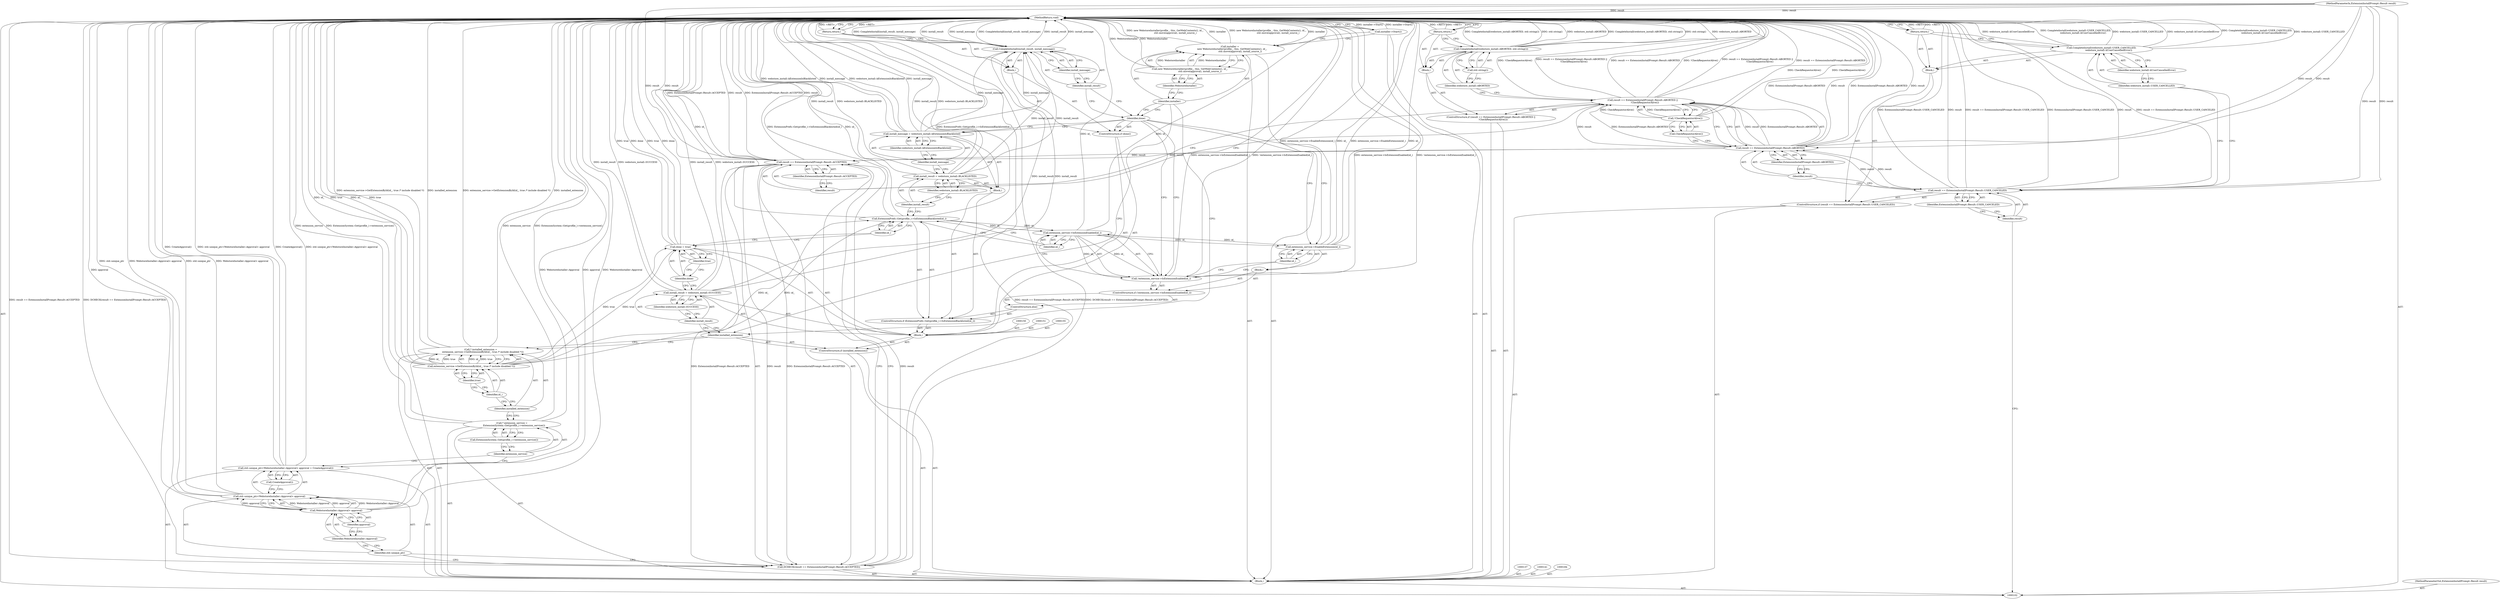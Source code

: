 digraph "0_Chrome_d30a8bd191f17b61938fc87890bffc80049b0774_5" {
"1000190" [label="(MethodReturn,void)"];
"1000121" [label="(Block,)"];
"1000119" [label="(Call,!CheckRequestorAlive())"];
"1000120" [label="(Call,CheckRequestorAlive())"];
"1000123" [label="(Identifier,webstore_install::ABORTED)"];
"1000122" [label="(Call,CompleteInstall(webstore_install::ABORTED, std::string()))"];
"1000124" [label="(Call,std::string())"];
"1000125" [label="(Return,return;)"];
"1000129" [label="(Identifier,ExtensionInstallPrompt::Result::ACCEPTED)"];
"1000126" [label="(Call,DCHECK(result == ExtensionInstallPrompt::Result::ACCEPTED))"];
"1000127" [label="(Call,result == ExtensionInstallPrompt::Result::ACCEPTED)"];
"1000128" [label="(Identifier,result)"];
"1000133" [label="(Call,WebstoreInstaller::Approval> approval)"];
"1000134" [label="(Identifier,WebstoreInstaller::Approval)"];
"1000130" [label="(Call,std::unique_ptr<WebstoreInstaller::Approval> approval = CreateApproval())"];
"1000131" [label="(Call,std::unique_ptr<WebstoreInstaller::Approval> approval)"];
"1000132" [label="(Identifier,std::unique_ptr)"];
"1000135" [label="(Identifier,approval)"];
"1000136" [label="(Call,CreateApproval())"];
"1000138" [label="(Call,* extension_service =\n      ExtensionSystem::Get(profile_)->extension_service())"];
"1000139" [label="(Identifier,extension_service)"];
"1000104" [label="(Block,)"];
"1000103" [label="(MethodParameterIn,ExtensionInstallPrompt::Result result)"];
"1000275" [label="(MethodParameterOut,ExtensionInstallPrompt::Result result)"];
"1000140" [label="(Call,ExtensionSystem::Get(profile_)->extension_service())"];
"1000142" [label="(Call,* installed_extension =\n      extension_service->GetExtensionById(id_, true /* include disabled */))"];
"1000143" [label="(Identifier,installed_extension)"];
"1000145" [label="(Identifier,id_)"];
"1000146" [label="(Identifier,true)"];
"1000144" [label="(Call,extension_service->GetExtensionById(id_, true /* include disabled */))"];
"1000147" [label="(ControlStructure,if (installed_extension))"];
"1000148" [label="(Identifier,installed_extension)"];
"1000152" [label="(Call,install_result = webstore_install::SUCCESS)"];
"1000153" [label="(Identifier,install_result)"];
"1000154" [label="(Identifier,webstore_install::SUCCESS)"];
"1000158" [label="(Identifier,true)"];
"1000149" [label="(Block,)"];
"1000156" [label="(Call,done = true)"];
"1000157" [label="(Identifier,done)"];
"1000159" [label="(ControlStructure,if (ExtensionPrefs::Get(profile_)->IsExtensionBlacklisted(id_)))"];
"1000161" [label="(Identifier,id_)"];
"1000162" [label="(Block,)"];
"1000160" [label="(Call,ExtensionPrefs::Get(profile_)->IsExtensionBlacklisted(id_))"];
"1000165" [label="(Identifier,webstore_install::BLACKLISTED)"];
"1000163" [label="(Call,install_result = webstore_install::BLACKLISTED)"];
"1000164" [label="(Identifier,install_result)"];
"1000108" [label="(Identifier,ExtensionInstallPrompt::Result::USER_CANCELED)"];
"1000105" [label="(ControlStructure,if (result == ExtensionInstallPrompt::Result::USER_CANCELED))"];
"1000109" [label="(Block,)"];
"1000106" [label="(Call,result == ExtensionInstallPrompt::Result::USER_CANCELED)"];
"1000107" [label="(Identifier,result)"];
"1000168" [label="(Identifier,webstore_install::kExtensionIsBlacklisted)"];
"1000166" [label="(Call,install_message = webstore_install::kExtensionIsBlacklisted)"];
"1000167" [label="(Identifier,install_message)"];
"1000170" [label="(ControlStructure,if (!extension_service->IsExtensionEnabled(id_)))"];
"1000171" [label="(Call,!extension_service->IsExtensionEnabled(id_))"];
"1000172" [label="(Call,extension_service->IsExtensionEnabled(id_))"];
"1000173" [label="(Identifier,id_)"];
"1000174" [label="(Block,)"];
"1000169" [label="(ControlStructure,else)"];
"1000176" [label="(Identifier,id_)"];
"1000175" [label="(Call,extension_service->EnableExtension(id_))"];
"1000179" [label="(Block,)"];
"1000177" [label="(ControlStructure,if (done))"];
"1000178" [label="(Identifier,done)"];
"1000181" [label="(Identifier,install_result)"];
"1000182" [label="(Identifier,install_message)"];
"1000180" [label="(Call,CompleteInstall(install_result, install_message))"];
"1000183" [label="(Return,return;)"];
"1000111" [label="(Identifier,webstore_install::USER_CANCELLED)"];
"1000110" [label="(Call,CompleteInstall(webstore_install::USER_CANCELLED,\n                    webstore_install::kUserCancelledError))"];
"1000185" [label="(Call,installer =\n      new WebstoreInstaller(profile_, this, GetWebContents(), id_,\n                            std::move(approval), install_source_))"];
"1000186" [label="(Identifier,installer)"];
"1000188" [label="(Identifier,WebstoreInstaller)"];
"1000187" [label="(Call,new WebstoreInstaller(profile_, this, GetWebContents(), id_,\n                            std::move(approval), install_source_))"];
"1000189" [label="(Call,installer->Start())"];
"1000112" [label="(Identifier,webstore_install::kUserCancelledError)"];
"1000113" [label="(Return,return;)"];
"1000118" [label="(Identifier,ExtensionInstallPrompt::Result::ABORTED)"];
"1000114" [label="(ControlStructure,if (result == ExtensionInstallPrompt::Result::ABORTED ||\n      !CheckRequestorAlive()))"];
"1000115" [label="(Call,result == ExtensionInstallPrompt::Result::ABORTED ||\n      !CheckRequestorAlive())"];
"1000116" [label="(Call,result == ExtensionInstallPrompt::Result::ABORTED)"];
"1000117" [label="(Identifier,result)"];
"1000190" -> "1000102"  [label="AST: "];
"1000190" -> "1000113"  [label="CFG: "];
"1000190" -> "1000125"  [label="CFG: "];
"1000190" -> "1000183"  [label="CFG: "];
"1000190" -> "1000189"  [label="CFG: "];
"1000183" -> "1000190"  [label="DDG: <RET>"];
"1000125" -> "1000190"  [label="DDG: <RET>"];
"1000113" -> "1000190"  [label="DDG: <RET>"];
"1000106" -> "1000190"  [label="DDG: ExtensionInstallPrompt::Result::USER_CANCELED"];
"1000106" -> "1000190"  [label="DDG: result"];
"1000106" -> "1000190"  [label="DDG: result == ExtensionInstallPrompt::Result::USER_CANCELED"];
"1000156" -> "1000190"  [label="DDG: done"];
"1000156" -> "1000190"  [label="DDG: true"];
"1000180" -> "1000190"  [label="DDG: install_result"];
"1000180" -> "1000190"  [label="DDG: install_message"];
"1000180" -> "1000190"  [label="DDG: CompleteInstall(install_result, install_message)"];
"1000175" -> "1000190"  [label="DDG: id_"];
"1000175" -> "1000190"  [label="DDG: extension_service->EnableExtension(id_)"];
"1000116" -> "1000190"  [label="DDG: ExtensionInstallPrompt::Result::ABORTED"];
"1000116" -> "1000190"  [label="DDG: result"];
"1000152" -> "1000190"  [label="DDG: webstore_install::SUCCESS"];
"1000152" -> "1000190"  [label="DDG: install_result"];
"1000115" -> "1000190"  [label="DDG: !CheckRequestorAlive()"];
"1000115" -> "1000190"  [label="DDG: result == ExtensionInstallPrompt::Result::ABORTED ||\n      !CheckRequestorAlive()"];
"1000115" -> "1000190"  [label="DDG: result == ExtensionInstallPrompt::Result::ABORTED"];
"1000187" -> "1000190"  [label="DDG: WebstoreInstaller"];
"1000166" -> "1000190"  [label="DDG: webstore_install::kExtensionIsBlacklisted"];
"1000166" -> "1000190"  [label="DDG: install_message"];
"1000163" -> "1000190"  [label="DDG: install_result"];
"1000163" -> "1000190"  [label="DDG: webstore_install::BLACKLISTED"];
"1000185" -> "1000190"  [label="DDG: installer"];
"1000185" -> "1000190"  [label="DDG: new WebstoreInstaller(profile_, this, GetWebContents(), id_,\n                            std::move(approval), install_source_)"];
"1000126" -> "1000190"  [label="DDG: DCHECK(result == ExtensionInstallPrompt::Result::ACCEPTED)"];
"1000126" -> "1000190"  [label="DDG: result == ExtensionInstallPrompt::Result::ACCEPTED"];
"1000171" -> "1000190"  [label="DDG: extension_service->IsExtensionEnabled(id_)"];
"1000171" -> "1000190"  [label="DDG: !extension_service->IsExtensionEnabled(id_)"];
"1000160" -> "1000190"  [label="DDG: ExtensionPrefs::Get(profile_)->IsExtensionBlacklisted(id_)"];
"1000160" -> "1000190"  [label="DDG: id_"];
"1000189" -> "1000190"  [label="DDG: installer->Start()"];
"1000122" -> "1000190"  [label="DDG: webstore_install::ABORTED"];
"1000122" -> "1000190"  [label="DDG: CompleteInstall(webstore_install::ABORTED, std::string())"];
"1000122" -> "1000190"  [label="DDG: std::string()"];
"1000131" -> "1000190"  [label="DDG: std::unique_ptr"];
"1000131" -> "1000190"  [label="DDG: WebstoreInstaller::Approval> approval"];
"1000138" -> "1000190"  [label="DDG: extension_service"];
"1000138" -> "1000190"  [label="DDG: ExtensionSystem::Get(profile_)->extension_service()"];
"1000127" -> "1000190"  [label="DDG: ExtensionInstallPrompt::Result::ACCEPTED"];
"1000127" -> "1000190"  [label="DDG: result"];
"1000142" -> "1000190"  [label="DDG: extension_service->GetExtensionById(id_, true /* include disabled */)"];
"1000142" -> "1000190"  [label="DDG: installed_extension"];
"1000133" -> "1000190"  [label="DDG: WebstoreInstaller::Approval"];
"1000133" -> "1000190"  [label="DDG: approval"];
"1000103" -> "1000190"  [label="DDG: result"];
"1000110" -> "1000190"  [label="DDG: webstore_install::kUserCancelledError"];
"1000110" -> "1000190"  [label="DDG: CompleteInstall(webstore_install::USER_CANCELLED,\n                    webstore_install::kUserCancelledError)"];
"1000110" -> "1000190"  [label="DDG: webstore_install::USER_CANCELLED"];
"1000119" -> "1000190"  [label="DDG: CheckRequestorAlive()"];
"1000172" -> "1000190"  [label="DDG: id_"];
"1000130" -> "1000190"  [label="DDG: CreateApproval()"];
"1000130" -> "1000190"  [label="DDG: std::unique_ptr<WebstoreInstaller::Approval> approval"];
"1000144" -> "1000190"  [label="DDG: id_"];
"1000144" -> "1000190"  [label="DDG: true"];
"1000121" -> "1000114"  [label="AST: "];
"1000122" -> "1000121"  [label="AST: "];
"1000125" -> "1000121"  [label="AST: "];
"1000119" -> "1000115"  [label="AST: "];
"1000119" -> "1000120"  [label="CFG: "];
"1000120" -> "1000119"  [label="AST: "];
"1000115" -> "1000119"  [label="CFG: "];
"1000119" -> "1000190"  [label="DDG: CheckRequestorAlive()"];
"1000119" -> "1000115"  [label="DDG: CheckRequestorAlive()"];
"1000120" -> "1000119"  [label="AST: "];
"1000120" -> "1000116"  [label="CFG: "];
"1000119" -> "1000120"  [label="CFG: "];
"1000123" -> "1000122"  [label="AST: "];
"1000123" -> "1000115"  [label="CFG: "];
"1000124" -> "1000123"  [label="CFG: "];
"1000122" -> "1000121"  [label="AST: "];
"1000122" -> "1000124"  [label="CFG: "];
"1000123" -> "1000122"  [label="AST: "];
"1000124" -> "1000122"  [label="AST: "];
"1000125" -> "1000122"  [label="CFG: "];
"1000122" -> "1000190"  [label="DDG: webstore_install::ABORTED"];
"1000122" -> "1000190"  [label="DDG: CompleteInstall(webstore_install::ABORTED, std::string())"];
"1000122" -> "1000190"  [label="DDG: std::string()"];
"1000124" -> "1000122"  [label="AST: "];
"1000124" -> "1000123"  [label="CFG: "];
"1000122" -> "1000124"  [label="CFG: "];
"1000125" -> "1000121"  [label="AST: "];
"1000125" -> "1000122"  [label="CFG: "];
"1000190" -> "1000125"  [label="CFG: "];
"1000125" -> "1000190"  [label="DDG: <RET>"];
"1000129" -> "1000127"  [label="AST: "];
"1000129" -> "1000128"  [label="CFG: "];
"1000127" -> "1000129"  [label="CFG: "];
"1000126" -> "1000104"  [label="AST: "];
"1000126" -> "1000127"  [label="CFG: "];
"1000127" -> "1000126"  [label="AST: "];
"1000132" -> "1000126"  [label="CFG: "];
"1000126" -> "1000190"  [label="DDG: DCHECK(result == ExtensionInstallPrompt::Result::ACCEPTED)"];
"1000126" -> "1000190"  [label="DDG: result == ExtensionInstallPrompt::Result::ACCEPTED"];
"1000127" -> "1000126"  [label="DDG: result"];
"1000127" -> "1000126"  [label="DDG: ExtensionInstallPrompt::Result::ACCEPTED"];
"1000127" -> "1000126"  [label="AST: "];
"1000127" -> "1000129"  [label="CFG: "];
"1000128" -> "1000127"  [label="AST: "];
"1000129" -> "1000127"  [label="AST: "];
"1000126" -> "1000127"  [label="CFG: "];
"1000127" -> "1000190"  [label="DDG: ExtensionInstallPrompt::Result::ACCEPTED"];
"1000127" -> "1000190"  [label="DDG: result"];
"1000127" -> "1000126"  [label="DDG: result"];
"1000127" -> "1000126"  [label="DDG: ExtensionInstallPrompt::Result::ACCEPTED"];
"1000116" -> "1000127"  [label="DDG: result"];
"1000103" -> "1000127"  [label="DDG: result"];
"1000128" -> "1000127"  [label="AST: "];
"1000128" -> "1000115"  [label="CFG: "];
"1000129" -> "1000128"  [label="CFG: "];
"1000133" -> "1000131"  [label="AST: "];
"1000133" -> "1000135"  [label="CFG: "];
"1000134" -> "1000133"  [label="AST: "];
"1000135" -> "1000133"  [label="AST: "];
"1000131" -> "1000133"  [label="CFG: "];
"1000133" -> "1000190"  [label="DDG: WebstoreInstaller::Approval"];
"1000133" -> "1000190"  [label="DDG: approval"];
"1000133" -> "1000131"  [label="DDG: WebstoreInstaller::Approval"];
"1000133" -> "1000131"  [label="DDG: approval"];
"1000134" -> "1000133"  [label="AST: "];
"1000134" -> "1000132"  [label="CFG: "];
"1000135" -> "1000134"  [label="CFG: "];
"1000130" -> "1000104"  [label="AST: "];
"1000130" -> "1000136"  [label="CFG: "];
"1000131" -> "1000130"  [label="AST: "];
"1000136" -> "1000130"  [label="AST: "];
"1000139" -> "1000130"  [label="CFG: "];
"1000130" -> "1000190"  [label="DDG: CreateApproval()"];
"1000130" -> "1000190"  [label="DDG: std::unique_ptr<WebstoreInstaller::Approval> approval"];
"1000131" -> "1000130"  [label="AST: "];
"1000131" -> "1000133"  [label="CFG: "];
"1000132" -> "1000131"  [label="AST: "];
"1000133" -> "1000131"  [label="AST: "];
"1000136" -> "1000131"  [label="CFG: "];
"1000131" -> "1000190"  [label="DDG: std::unique_ptr"];
"1000131" -> "1000190"  [label="DDG: WebstoreInstaller::Approval> approval"];
"1000133" -> "1000131"  [label="DDG: WebstoreInstaller::Approval"];
"1000133" -> "1000131"  [label="DDG: approval"];
"1000132" -> "1000131"  [label="AST: "];
"1000132" -> "1000126"  [label="CFG: "];
"1000134" -> "1000132"  [label="CFG: "];
"1000135" -> "1000133"  [label="AST: "];
"1000135" -> "1000134"  [label="CFG: "];
"1000133" -> "1000135"  [label="CFG: "];
"1000136" -> "1000130"  [label="AST: "];
"1000136" -> "1000131"  [label="CFG: "];
"1000130" -> "1000136"  [label="CFG: "];
"1000138" -> "1000104"  [label="AST: "];
"1000138" -> "1000140"  [label="CFG: "];
"1000139" -> "1000138"  [label="AST: "];
"1000140" -> "1000138"  [label="AST: "];
"1000143" -> "1000138"  [label="CFG: "];
"1000138" -> "1000190"  [label="DDG: extension_service"];
"1000138" -> "1000190"  [label="DDG: ExtensionSystem::Get(profile_)->extension_service()"];
"1000139" -> "1000138"  [label="AST: "];
"1000139" -> "1000130"  [label="CFG: "];
"1000140" -> "1000139"  [label="CFG: "];
"1000104" -> "1000102"  [label="AST: "];
"1000105" -> "1000104"  [label="AST: "];
"1000114" -> "1000104"  [label="AST: "];
"1000126" -> "1000104"  [label="AST: "];
"1000130" -> "1000104"  [label="AST: "];
"1000137" -> "1000104"  [label="AST: "];
"1000138" -> "1000104"  [label="AST: "];
"1000141" -> "1000104"  [label="AST: "];
"1000142" -> "1000104"  [label="AST: "];
"1000147" -> "1000104"  [label="AST: "];
"1000184" -> "1000104"  [label="AST: "];
"1000185" -> "1000104"  [label="AST: "];
"1000189" -> "1000104"  [label="AST: "];
"1000103" -> "1000102"  [label="AST: "];
"1000103" -> "1000190"  [label="DDG: result"];
"1000103" -> "1000106"  [label="DDG: result"];
"1000103" -> "1000116"  [label="DDG: result"];
"1000103" -> "1000127"  [label="DDG: result"];
"1000275" -> "1000102"  [label="AST: "];
"1000140" -> "1000138"  [label="AST: "];
"1000140" -> "1000139"  [label="CFG: "];
"1000138" -> "1000140"  [label="CFG: "];
"1000142" -> "1000104"  [label="AST: "];
"1000142" -> "1000144"  [label="CFG: "];
"1000143" -> "1000142"  [label="AST: "];
"1000144" -> "1000142"  [label="AST: "];
"1000148" -> "1000142"  [label="CFG: "];
"1000142" -> "1000190"  [label="DDG: extension_service->GetExtensionById(id_, true /* include disabled */)"];
"1000142" -> "1000190"  [label="DDG: installed_extension"];
"1000144" -> "1000142"  [label="DDG: id_"];
"1000144" -> "1000142"  [label="DDG: true"];
"1000143" -> "1000142"  [label="AST: "];
"1000143" -> "1000138"  [label="CFG: "];
"1000145" -> "1000143"  [label="CFG: "];
"1000145" -> "1000144"  [label="AST: "];
"1000145" -> "1000143"  [label="CFG: "];
"1000146" -> "1000145"  [label="CFG: "];
"1000146" -> "1000144"  [label="AST: "];
"1000146" -> "1000145"  [label="CFG: "];
"1000144" -> "1000146"  [label="CFG: "];
"1000144" -> "1000142"  [label="AST: "];
"1000144" -> "1000146"  [label="CFG: "];
"1000145" -> "1000144"  [label="AST: "];
"1000146" -> "1000144"  [label="AST: "];
"1000142" -> "1000144"  [label="CFG: "];
"1000144" -> "1000190"  [label="DDG: id_"];
"1000144" -> "1000190"  [label="DDG: true"];
"1000144" -> "1000142"  [label="DDG: id_"];
"1000144" -> "1000142"  [label="DDG: true"];
"1000144" -> "1000156"  [label="DDG: true"];
"1000144" -> "1000160"  [label="DDG: id_"];
"1000147" -> "1000104"  [label="AST: "];
"1000148" -> "1000147"  [label="AST: "];
"1000149" -> "1000147"  [label="AST: "];
"1000148" -> "1000147"  [label="AST: "];
"1000148" -> "1000142"  [label="CFG: "];
"1000153" -> "1000148"  [label="CFG: "];
"1000186" -> "1000148"  [label="CFG: "];
"1000152" -> "1000149"  [label="AST: "];
"1000152" -> "1000154"  [label="CFG: "];
"1000153" -> "1000152"  [label="AST: "];
"1000154" -> "1000152"  [label="AST: "];
"1000157" -> "1000152"  [label="CFG: "];
"1000152" -> "1000190"  [label="DDG: webstore_install::SUCCESS"];
"1000152" -> "1000190"  [label="DDG: install_result"];
"1000152" -> "1000180"  [label="DDG: install_result"];
"1000153" -> "1000152"  [label="AST: "];
"1000153" -> "1000148"  [label="CFG: "];
"1000154" -> "1000153"  [label="CFG: "];
"1000154" -> "1000152"  [label="AST: "];
"1000154" -> "1000153"  [label="CFG: "];
"1000152" -> "1000154"  [label="CFG: "];
"1000158" -> "1000156"  [label="AST: "];
"1000158" -> "1000157"  [label="CFG: "];
"1000156" -> "1000158"  [label="CFG: "];
"1000149" -> "1000147"  [label="AST: "];
"1000150" -> "1000149"  [label="AST: "];
"1000151" -> "1000149"  [label="AST: "];
"1000152" -> "1000149"  [label="AST: "];
"1000155" -> "1000149"  [label="AST: "];
"1000156" -> "1000149"  [label="AST: "];
"1000159" -> "1000149"  [label="AST: "];
"1000177" -> "1000149"  [label="AST: "];
"1000156" -> "1000149"  [label="AST: "];
"1000156" -> "1000158"  [label="CFG: "];
"1000157" -> "1000156"  [label="AST: "];
"1000158" -> "1000156"  [label="AST: "];
"1000161" -> "1000156"  [label="CFG: "];
"1000156" -> "1000190"  [label="DDG: done"];
"1000156" -> "1000190"  [label="DDG: true"];
"1000144" -> "1000156"  [label="DDG: true"];
"1000157" -> "1000156"  [label="AST: "];
"1000157" -> "1000152"  [label="CFG: "];
"1000158" -> "1000157"  [label="CFG: "];
"1000159" -> "1000149"  [label="AST: "];
"1000160" -> "1000159"  [label="AST: "];
"1000162" -> "1000159"  [label="AST: "];
"1000169" -> "1000159"  [label="AST: "];
"1000161" -> "1000160"  [label="AST: "];
"1000161" -> "1000156"  [label="CFG: "];
"1000160" -> "1000161"  [label="CFG: "];
"1000162" -> "1000159"  [label="AST: "];
"1000163" -> "1000162"  [label="AST: "];
"1000166" -> "1000162"  [label="AST: "];
"1000160" -> "1000159"  [label="AST: "];
"1000160" -> "1000161"  [label="CFG: "];
"1000161" -> "1000160"  [label="AST: "];
"1000164" -> "1000160"  [label="CFG: "];
"1000173" -> "1000160"  [label="CFG: "];
"1000160" -> "1000190"  [label="DDG: ExtensionPrefs::Get(profile_)->IsExtensionBlacklisted(id_)"];
"1000160" -> "1000190"  [label="DDG: id_"];
"1000144" -> "1000160"  [label="DDG: id_"];
"1000160" -> "1000172"  [label="DDG: id_"];
"1000165" -> "1000163"  [label="AST: "];
"1000165" -> "1000164"  [label="CFG: "];
"1000163" -> "1000165"  [label="CFG: "];
"1000163" -> "1000162"  [label="AST: "];
"1000163" -> "1000165"  [label="CFG: "];
"1000164" -> "1000163"  [label="AST: "];
"1000165" -> "1000163"  [label="AST: "];
"1000167" -> "1000163"  [label="CFG: "];
"1000163" -> "1000190"  [label="DDG: install_result"];
"1000163" -> "1000190"  [label="DDG: webstore_install::BLACKLISTED"];
"1000163" -> "1000180"  [label="DDG: install_result"];
"1000164" -> "1000163"  [label="AST: "];
"1000164" -> "1000160"  [label="CFG: "];
"1000165" -> "1000164"  [label="CFG: "];
"1000108" -> "1000106"  [label="AST: "];
"1000108" -> "1000107"  [label="CFG: "];
"1000106" -> "1000108"  [label="CFG: "];
"1000105" -> "1000104"  [label="AST: "];
"1000106" -> "1000105"  [label="AST: "];
"1000109" -> "1000105"  [label="AST: "];
"1000109" -> "1000105"  [label="AST: "];
"1000110" -> "1000109"  [label="AST: "];
"1000113" -> "1000109"  [label="AST: "];
"1000106" -> "1000105"  [label="AST: "];
"1000106" -> "1000108"  [label="CFG: "];
"1000107" -> "1000106"  [label="AST: "];
"1000108" -> "1000106"  [label="AST: "];
"1000111" -> "1000106"  [label="CFG: "];
"1000117" -> "1000106"  [label="CFG: "];
"1000106" -> "1000190"  [label="DDG: ExtensionInstallPrompt::Result::USER_CANCELED"];
"1000106" -> "1000190"  [label="DDG: result"];
"1000106" -> "1000190"  [label="DDG: result == ExtensionInstallPrompt::Result::USER_CANCELED"];
"1000103" -> "1000106"  [label="DDG: result"];
"1000106" -> "1000116"  [label="DDG: result"];
"1000107" -> "1000106"  [label="AST: "];
"1000107" -> "1000102"  [label="CFG: "];
"1000108" -> "1000107"  [label="CFG: "];
"1000168" -> "1000166"  [label="AST: "];
"1000168" -> "1000167"  [label="CFG: "];
"1000166" -> "1000168"  [label="CFG: "];
"1000166" -> "1000162"  [label="AST: "];
"1000166" -> "1000168"  [label="CFG: "];
"1000167" -> "1000166"  [label="AST: "];
"1000168" -> "1000166"  [label="AST: "];
"1000178" -> "1000166"  [label="CFG: "];
"1000166" -> "1000190"  [label="DDG: webstore_install::kExtensionIsBlacklisted"];
"1000166" -> "1000190"  [label="DDG: install_message"];
"1000166" -> "1000180"  [label="DDG: install_message"];
"1000167" -> "1000166"  [label="AST: "];
"1000167" -> "1000163"  [label="CFG: "];
"1000168" -> "1000167"  [label="CFG: "];
"1000170" -> "1000169"  [label="AST: "];
"1000171" -> "1000170"  [label="AST: "];
"1000174" -> "1000170"  [label="AST: "];
"1000171" -> "1000170"  [label="AST: "];
"1000171" -> "1000172"  [label="CFG: "];
"1000172" -> "1000171"  [label="AST: "];
"1000176" -> "1000171"  [label="CFG: "];
"1000178" -> "1000171"  [label="CFG: "];
"1000171" -> "1000190"  [label="DDG: extension_service->IsExtensionEnabled(id_)"];
"1000171" -> "1000190"  [label="DDG: !extension_service->IsExtensionEnabled(id_)"];
"1000172" -> "1000171"  [label="DDG: id_"];
"1000172" -> "1000171"  [label="AST: "];
"1000172" -> "1000173"  [label="CFG: "];
"1000173" -> "1000172"  [label="AST: "];
"1000171" -> "1000172"  [label="CFG: "];
"1000172" -> "1000190"  [label="DDG: id_"];
"1000172" -> "1000171"  [label="DDG: id_"];
"1000160" -> "1000172"  [label="DDG: id_"];
"1000172" -> "1000175"  [label="DDG: id_"];
"1000173" -> "1000172"  [label="AST: "];
"1000173" -> "1000160"  [label="CFG: "];
"1000172" -> "1000173"  [label="CFG: "];
"1000174" -> "1000170"  [label="AST: "];
"1000175" -> "1000174"  [label="AST: "];
"1000169" -> "1000159"  [label="AST: "];
"1000170" -> "1000169"  [label="AST: "];
"1000176" -> "1000175"  [label="AST: "];
"1000176" -> "1000171"  [label="CFG: "];
"1000175" -> "1000176"  [label="CFG: "];
"1000175" -> "1000174"  [label="AST: "];
"1000175" -> "1000176"  [label="CFG: "];
"1000176" -> "1000175"  [label="AST: "];
"1000178" -> "1000175"  [label="CFG: "];
"1000175" -> "1000190"  [label="DDG: id_"];
"1000175" -> "1000190"  [label="DDG: extension_service->EnableExtension(id_)"];
"1000172" -> "1000175"  [label="DDG: id_"];
"1000179" -> "1000177"  [label="AST: "];
"1000180" -> "1000179"  [label="AST: "];
"1000183" -> "1000179"  [label="AST: "];
"1000177" -> "1000149"  [label="AST: "];
"1000178" -> "1000177"  [label="AST: "];
"1000179" -> "1000177"  [label="AST: "];
"1000178" -> "1000177"  [label="AST: "];
"1000178" -> "1000166"  [label="CFG: "];
"1000178" -> "1000175"  [label="CFG: "];
"1000178" -> "1000171"  [label="CFG: "];
"1000181" -> "1000178"  [label="CFG: "];
"1000186" -> "1000178"  [label="CFG: "];
"1000181" -> "1000180"  [label="AST: "];
"1000181" -> "1000178"  [label="CFG: "];
"1000182" -> "1000181"  [label="CFG: "];
"1000182" -> "1000180"  [label="AST: "];
"1000182" -> "1000181"  [label="CFG: "];
"1000180" -> "1000182"  [label="CFG: "];
"1000180" -> "1000179"  [label="AST: "];
"1000180" -> "1000182"  [label="CFG: "];
"1000181" -> "1000180"  [label="AST: "];
"1000182" -> "1000180"  [label="AST: "];
"1000183" -> "1000180"  [label="CFG: "];
"1000180" -> "1000190"  [label="DDG: install_result"];
"1000180" -> "1000190"  [label="DDG: install_message"];
"1000180" -> "1000190"  [label="DDG: CompleteInstall(install_result, install_message)"];
"1000163" -> "1000180"  [label="DDG: install_result"];
"1000152" -> "1000180"  [label="DDG: install_result"];
"1000166" -> "1000180"  [label="DDG: install_message"];
"1000183" -> "1000179"  [label="AST: "];
"1000183" -> "1000180"  [label="CFG: "];
"1000190" -> "1000183"  [label="CFG: "];
"1000183" -> "1000190"  [label="DDG: <RET>"];
"1000111" -> "1000110"  [label="AST: "];
"1000111" -> "1000106"  [label="CFG: "];
"1000112" -> "1000111"  [label="CFG: "];
"1000110" -> "1000109"  [label="AST: "];
"1000110" -> "1000112"  [label="CFG: "];
"1000111" -> "1000110"  [label="AST: "];
"1000112" -> "1000110"  [label="AST: "];
"1000113" -> "1000110"  [label="CFG: "];
"1000110" -> "1000190"  [label="DDG: webstore_install::kUserCancelledError"];
"1000110" -> "1000190"  [label="DDG: CompleteInstall(webstore_install::USER_CANCELLED,\n                    webstore_install::kUserCancelledError)"];
"1000110" -> "1000190"  [label="DDG: webstore_install::USER_CANCELLED"];
"1000185" -> "1000104"  [label="AST: "];
"1000185" -> "1000187"  [label="CFG: "];
"1000186" -> "1000185"  [label="AST: "];
"1000187" -> "1000185"  [label="AST: "];
"1000189" -> "1000185"  [label="CFG: "];
"1000185" -> "1000190"  [label="DDG: installer"];
"1000185" -> "1000190"  [label="DDG: new WebstoreInstaller(profile_, this, GetWebContents(), id_,\n                            std::move(approval), install_source_)"];
"1000187" -> "1000185"  [label="DDG: WebstoreInstaller"];
"1000186" -> "1000185"  [label="AST: "];
"1000186" -> "1000178"  [label="CFG: "];
"1000186" -> "1000148"  [label="CFG: "];
"1000188" -> "1000186"  [label="CFG: "];
"1000188" -> "1000187"  [label="AST: "];
"1000188" -> "1000186"  [label="CFG: "];
"1000187" -> "1000188"  [label="CFG: "];
"1000187" -> "1000185"  [label="AST: "];
"1000187" -> "1000188"  [label="CFG: "];
"1000188" -> "1000187"  [label="AST: "];
"1000185" -> "1000187"  [label="CFG: "];
"1000187" -> "1000190"  [label="DDG: WebstoreInstaller"];
"1000187" -> "1000185"  [label="DDG: WebstoreInstaller"];
"1000189" -> "1000104"  [label="AST: "];
"1000189" -> "1000185"  [label="CFG: "];
"1000190" -> "1000189"  [label="CFG: "];
"1000189" -> "1000190"  [label="DDG: installer->Start()"];
"1000112" -> "1000110"  [label="AST: "];
"1000112" -> "1000111"  [label="CFG: "];
"1000110" -> "1000112"  [label="CFG: "];
"1000113" -> "1000109"  [label="AST: "];
"1000113" -> "1000110"  [label="CFG: "];
"1000190" -> "1000113"  [label="CFG: "];
"1000113" -> "1000190"  [label="DDG: <RET>"];
"1000118" -> "1000116"  [label="AST: "];
"1000118" -> "1000117"  [label="CFG: "];
"1000116" -> "1000118"  [label="CFG: "];
"1000114" -> "1000104"  [label="AST: "];
"1000115" -> "1000114"  [label="AST: "];
"1000121" -> "1000114"  [label="AST: "];
"1000115" -> "1000114"  [label="AST: "];
"1000115" -> "1000116"  [label="CFG: "];
"1000115" -> "1000119"  [label="CFG: "];
"1000116" -> "1000115"  [label="AST: "];
"1000119" -> "1000115"  [label="AST: "];
"1000123" -> "1000115"  [label="CFG: "];
"1000128" -> "1000115"  [label="CFG: "];
"1000115" -> "1000190"  [label="DDG: !CheckRequestorAlive()"];
"1000115" -> "1000190"  [label="DDG: result == ExtensionInstallPrompt::Result::ABORTED ||\n      !CheckRequestorAlive()"];
"1000115" -> "1000190"  [label="DDG: result == ExtensionInstallPrompt::Result::ABORTED"];
"1000116" -> "1000115"  [label="DDG: result"];
"1000116" -> "1000115"  [label="DDG: ExtensionInstallPrompt::Result::ABORTED"];
"1000119" -> "1000115"  [label="DDG: CheckRequestorAlive()"];
"1000116" -> "1000115"  [label="AST: "];
"1000116" -> "1000118"  [label="CFG: "];
"1000117" -> "1000116"  [label="AST: "];
"1000118" -> "1000116"  [label="AST: "];
"1000120" -> "1000116"  [label="CFG: "];
"1000115" -> "1000116"  [label="CFG: "];
"1000116" -> "1000190"  [label="DDG: ExtensionInstallPrompt::Result::ABORTED"];
"1000116" -> "1000190"  [label="DDG: result"];
"1000116" -> "1000115"  [label="DDG: result"];
"1000116" -> "1000115"  [label="DDG: ExtensionInstallPrompt::Result::ABORTED"];
"1000106" -> "1000116"  [label="DDG: result"];
"1000103" -> "1000116"  [label="DDG: result"];
"1000116" -> "1000127"  [label="DDG: result"];
"1000117" -> "1000116"  [label="AST: "];
"1000117" -> "1000106"  [label="CFG: "];
"1000118" -> "1000117"  [label="CFG: "];
}
